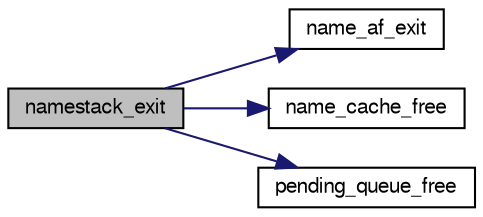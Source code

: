 digraph G
{
  edge [fontname="FreeSans",fontsize="10",labelfontname="FreeSans",labelfontsize="10"];
  node [fontname="FreeSans",fontsize="10",shape=record];
  rankdir=LR;
  Node1 [label="namestack_exit",height=0.2,width=0.4,color="black", fillcolor="grey75", style="filled" fontcolor="black"];
  Node1 -> Node2 [color="midnightblue",fontsize="10",style="solid",fontname="FreeSans"];
  Node2 [label="name_af_exit",height=0.2,width=0.4,color="black", fillcolor="white", style="filled",URL="$af__name_8c.html#ac37ce9d7d05a92ecd217351dfc571834"];
  Node1 -> Node3 [color="midnightblue",fontsize="10",style="solid",fontname="FreeSans"];
  Node3 [label="name_cache_free",height=0.2,width=0.4,color="black", fillcolor="white", style="filled",URL="$namecache_8c.html#aed06704ba74d97061ec306c3f2a408d3"];
  Node1 -> Node4 [color="midnightblue",fontsize="10",style="solid",fontname="FreeSans"];
  Node4 [label="pending_queue_free",height=0.2,width=0.4,color="black", fillcolor="white", style="filled",URL="$main_8c.html#ab9f655c459b947b591ced45572352cc5"];
}
